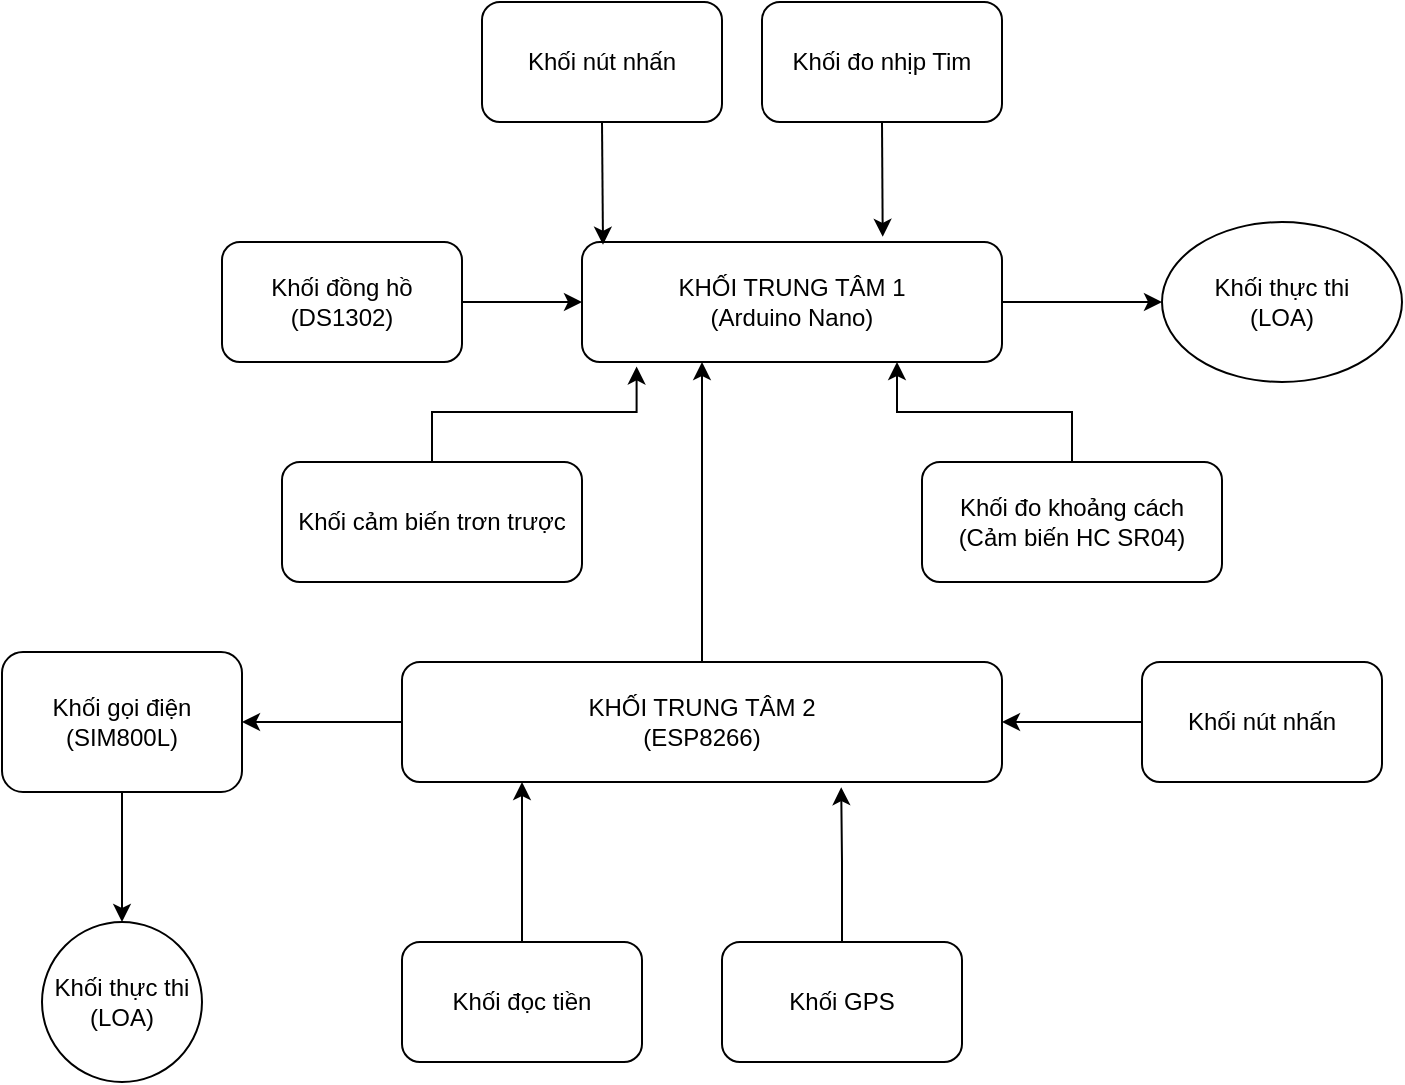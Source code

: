 <mxfile version="20.5.3" type="device"><diagram id="prtHgNgQTEPvFCAcTncT" name="Page-1"><mxGraphModel dx="1102" dy="559" grid="1" gridSize="10" guides="1" tooltips="1" connect="1" arrows="1" fold="1" page="1" pageScale="1" pageWidth="827" pageHeight="1169" math="0" shadow="0"><root><mxCell id="0"/><mxCell id="1" parent="0"/><mxCell id="bquReQXarubH3O0GO4V_-1" value="KHỐI TRUNG TÂM 1&lt;br&gt;(Arduino Nano)" style="rounded=1;whiteSpace=wrap;html=1;" vertex="1" parent="1"><mxGeometry x="370" y="270" width="210" height="60" as="geometry"/></mxCell><mxCell id="bquReQXarubH3O0GO4V_-3" value="Khối thực thi&lt;br&gt;(LOA)" style="ellipse;whiteSpace=wrap;html=1;" vertex="1" parent="1"><mxGeometry x="660" y="260" width="120" height="80" as="geometry"/></mxCell><mxCell id="bquReQXarubH3O0GO4V_-4" value="" style="endArrow=classic;html=1;rounded=0;exitX=1;exitY=0.5;exitDx=0;exitDy=0;entryX=0;entryY=0.5;entryDx=0;entryDy=0;" edge="1" parent="1" source="bquReQXarubH3O0GO4V_-1" target="bquReQXarubH3O0GO4V_-3"><mxGeometry width="50" height="50" relative="1" as="geometry"><mxPoint x="580" y="450" as="sourcePoint"/><mxPoint x="630" y="400" as="targetPoint"/></mxGeometry></mxCell><mxCell id="bquReQXarubH3O0GO4V_-5" value="Khối nút nhấn" style="rounded=1;whiteSpace=wrap;html=1;" vertex="1" parent="1"><mxGeometry x="320" y="150" width="120" height="60" as="geometry"/></mxCell><mxCell id="bquReQXarubH3O0GO4V_-6" value="" style="endArrow=classic;html=1;rounded=0;exitX=0.5;exitY=1;exitDx=0;exitDy=0;entryX=0.05;entryY=0.023;entryDx=0;entryDy=0;entryPerimeter=0;" edge="1" parent="1" source="bquReQXarubH3O0GO4V_-5" target="bquReQXarubH3O0GO4V_-1"><mxGeometry width="50" height="50" relative="1" as="geometry"><mxPoint x="580" y="450" as="sourcePoint"/><mxPoint x="630" y="400" as="targetPoint"/></mxGeometry></mxCell><mxCell id="bquReQXarubH3O0GO4V_-31" style="edgeStyle=orthogonalEdgeStyle;rounded=0;orthogonalLoop=1;jettySize=auto;html=1;entryX=0.75;entryY=1;entryDx=0;entryDy=0;" edge="1" parent="1" source="bquReQXarubH3O0GO4V_-7" target="bquReQXarubH3O0GO4V_-1"><mxGeometry relative="1" as="geometry"/></mxCell><mxCell id="bquReQXarubH3O0GO4V_-7" value="Khối đo khoảng cách&lt;br&gt;(Cảm biến HC SR04)" style="rounded=1;whiteSpace=wrap;html=1;" vertex="1" parent="1"><mxGeometry x="540" y="380" width="150" height="60" as="geometry"/></mxCell><mxCell id="bquReQXarubH3O0GO4V_-9" value="Khối đồng hồ&lt;br&gt;(DS1302)" style="rounded=1;whiteSpace=wrap;html=1;" vertex="1" parent="1"><mxGeometry x="190" y="270" width="120" height="60" as="geometry"/></mxCell><mxCell id="bquReQXarubH3O0GO4V_-10" value="" style="endArrow=classic;html=1;rounded=0;exitX=1;exitY=0.5;exitDx=0;exitDy=0;entryX=0;entryY=0.5;entryDx=0;entryDy=0;" edge="1" parent="1" source="bquReQXarubH3O0GO4V_-9" target="bquReQXarubH3O0GO4V_-1"><mxGeometry width="50" height="50" relative="1" as="geometry"><mxPoint x="580" y="370" as="sourcePoint"/><mxPoint x="630" y="320" as="targetPoint"/></mxGeometry></mxCell><mxCell id="bquReQXarubH3O0GO4V_-11" value="Khối đo nhịp Tim" style="rounded=1;whiteSpace=wrap;html=1;" vertex="1" parent="1"><mxGeometry x="460" y="150" width="120" height="60" as="geometry"/></mxCell><mxCell id="bquReQXarubH3O0GO4V_-12" value="" style="endArrow=classic;html=1;rounded=0;exitX=0.5;exitY=1;exitDx=0;exitDy=0;entryX=0.716;entryY=-0.043;entryDx=0;entryDy=0;entryPerimeter=0;" edge="1" parent="1" source="bquReQXarubH3O0GO4V_-11" target="bquReQXarubH3O0GO4V_-1"><mxGeometry width="50" height="50" relative="1" as="geometry"><mxPoint x="580" y="370" as="sourcePoint"/><mxPoint x="630" y="320" as="targetPoint"/></mxGeometry></mxCell><mxCell id="bquReQXarubH3O0GO4V_-13" value="KHỐI TRUNG TÂM 2&lt;br&gt;(ESP8266)" style="rounded=1;whiteSpace=wrap;html=1;" vertex="1" parent="1"><mxGeometry x="280" y="480" width="300" height="60" as="geometry"/></mxCell><mxCell id="bquReQXarubH3O0GO4V_-15" value="" style="endArrow=classic;html=1;rounded=0;exitX=0.5;exitY=0;exitDx=0;exitDy=0;" edge="1" parent="1" source="bquReQXarubH3O0GO4V_-13"><mxGeometry width="50" height="50" relative="1" as="geometry"><mxPoint x="580" y="360" as="sourcePoint"/><mxPoint x="430" y="330" as="targetPoint"/></mxGeometry></mxCell><mxCell id="bquReQXarubH3O0GO4V_-24" style="edgeStyle=orthogonalEdgeStyle;rounded=0;orthogonalLoop=1;jettySize=auto;html=1;entryX=0.5;entryY=0;entryDx=0;entryDy=0;" edge="1" parent="1" source="bquReQXarubH3O0GO4V_-16" target="bquReQXarubH3O0GO4V_-22"><mxGeometry relative="1" as="geometry"/></mxCell><mxCell id="bquReQXarubH3O0GO4V_-16" value="Khối gọi điện&lt;br&gt;(SIM800L)" style="rounded=1;whiteSpace=wrap;html=1;" vertex="1" parent="1"><mxGeometry x="80" y="475" width="120" height="70" as="geometry"/></mxCell><mxCell id="bquReQXarubH3O0GO4V_-17" value="" style="endArrow=classic;html=1;rounded=0;exitX=0;exitY=0.5;exitDx=0;exitDy=0;entryX=1;entryY=0.5;entryDx=0;entryDy=0;" edge="1" parent="1" source="bquReQXarubH3O0GO4V_-13" target="bquReQXarubH3O0GO4V_-16"><mxGeometry width="50" height="50" relative="1" as="geometry"><mxPoint x="250" y="510" as="sourcePoint"/><mxPoint x="510" y="460" as="targetPoint"/></mxGeometry></mxCell><mxCell id="bquReQXarubH3O0GO4V_-18" value="Khối nút nhấn" style="rounded=1;whiteSpace=wrap;html=1;" vertex="1" parent="1"><mxGeometry x="650" y="480" width="120" height="60" as="geometry"/></mxCell><mxCell id="bquReQXarubH3O0GO4V_-19" value="" style="endArrow=classic;html=1;rounded=0;exitX=0;exitY=0.5;exitDx=0;exitDy=0;entryX=1;entryY=0.5;entryDx=0;entryDy=0;" edge="1" parent="1" source="bquReQXarubH3O0GO4V_-18" target="bquReQXarubH3O0GO4V_-13"><mxGeometry width="50" height="50" relative="1" as="geometry"><mxPoint x="580" y="510" as="sourcePoint"/><mxPoint x="630" y="460" as="targetPoint"/></mxGeometry></mxCell><mxCell id="bquReQXarubH3O0GO4V_-20" value="Khối đọc tiền" style="rounded=1;whiteSpace=wrap;html=1;" vertex="1" parent="1"><mxGeometry x="280" y="620" width="120" height="60" as="geometry"/></mxCell><mxCell id="bquReQXarubH3O0GO4V_-21" value="" style="endArrow=classic;html=1;rounded=0;exitX=0.5;exitY=0;exitDx=0;exitDy=0;entryX=0.2;entryY=1;entryDx=0;entryDy=0;entryPerimeter=0;" edge="1" parent="1" source="bquReQXarubH3O0GO4V_-20" target="bquReQXarubH3O0GO4V_-13"><mxGeometry width="50" height="50" relative="1" as="geometry"><mxPoint x="580" y="590" as="sourcePoint"/><mxPoint x="630" y="540" as="targetPoint"/></mxGeometry></mxCell><mxCell id="bquReQXarubH3O0GO4V_-22" value="Khối thực thi&lt;br&gt;(LOA)" style="ellipse;whiteSpace=wrap;html=1;aspect=fixed;" vertex="1" parent="1"><mxGeometry x="100" y="610" width="80" height="80" as="geometry"/></mxCell><mxCell id="bquReQXarubH3O0GO4V_-27" style="edgeStyle=orthogonalEdgeStyle;rounded=0;orthogonalLoop=1;jettySize=auto;html=1;entryX=0.732;entryY=1.043;entryDx=0;entryDy=0;entryPerimeter=0;" edge="1" parent="1" source="bquReQXarubH3O0GO4V_-25" target="bquReQXarubH3O0GO4V_-13"><mxGeometry relative="1" as="geometry"/></mxCell><mxCell id="bquReQXarubH3O0GO4V_-25" value="Khối GPS" style="rounded=1;whiteSpace=wrap;html=1;" vertex="1" parent="1"><mxGeometry x="440" y="620" width="120" height="60" as="geometry"/></mxCell><mxCell id="bquReQXarubH3O0GO4V_-30" style="edgeStyle=orthogonalEdgeStyle;rounded=0;orthogonalLoop=1;jettySize=auto;html=1;entryX=0.13;entryY=1.037;entryDx=0;entryDy=0;entryPerimeter=0;" edge="1" parent="1" source="bquReQXarubH3O0GO4V_-29" target="bquReQXarubH3O0GO4V_-1"><mxGeometry relative="1" as="geometry"/></mxCell><mxCell id="bquReQXarubH3O0GO4V_-29" value="Khối cảm biến trơn trược" style="rounded=1;whiteSpace=wrap;html=1;" vertex="1" parent="1"><mxGeometry x="220" y="380" width="150" height="60" as="geometry"/></mxCell></root></mxGraphModel></diagram></mxfile>
